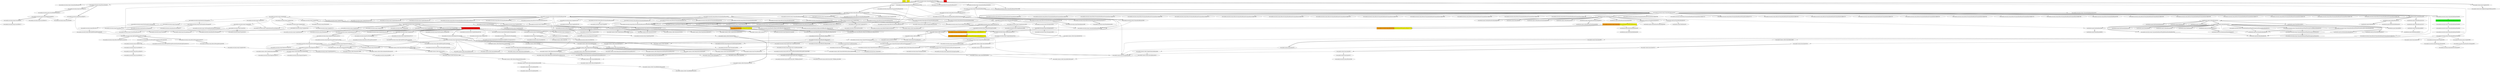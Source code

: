 digraph enhanced {
	"ochiai" [style=striped shape=box fillcolor="yellow"];
	"d4" [style=striped shape=box fillcolor="yellow"];
	"com.google.javascript.jscomp.AbstractCommandLineRunner$WarningGuardSpec$Entry#1715" [style=striped shape=box fillcolor="orange:yellow"];
	"com.google.javascript.jscomp.Compiler#227" [style=striped shape=box fillcolor="red"];
	"com.google.javascript.jscomp.AbstractCommandLineRunner$WarningGuardSpec#1729" [style=striped shape=box fillcolor="orange:yellow"];
	"com.google.javascript.jscomp.DiagnosticGroups#206" [style=striped shape=box fillcolor="orange:yellow"];
	"com.google.javascript.jscomp.CommandLineRunnerTest#158" [style=striped shape=box fillcolor="green"];
	"com.google.javascript.jscomp.CommandLineRunner$Flags$WarningGuardSetter#441" [style=striped shape=box fillcolor="orange:yellow"];
	"real" [style=striped shape=box fillcolor="red"];
	"com.google.javascript.jscomp.AbstractCommandLineRunner$WarningGuardSpec$Entry#1719" [style=striped shape=box fillcolor="orange:yellow"];
	"com.google.common.collect.RegularImmutableMap$NonTerminalEntry#116" -> "com.google.common.collect.ImmutableEntry#34";
	"com.google.common.collect.Maps#540" -> "com.google.common.collect.ImmutableEntry#34";
	"com.google.common.collect.RegularImmutableMap$TerminalEntry#134" -> "com.google.common.collect.ImmutableEntry#34";
	"com.google.common.collect.RegularImmutableMap#98" -> "com.google.common.collect.RegularImmutableMap$NonTerminalEntry#116";
	"com.google.javascript.jscomp.Compiler#227" -> "com.google.javascript.jscomp.Compiler#1771";
	"com.google.javascript.jscomp.AbstractCommandLineRunner#180" -> "com.google.javascript.jscomp.Compiler#1771";
	"com.google.javascript.jscomp.SourceFile$Preloaded#321" -> "com.google.javascript.jscomp.SourceFile#125" [style=bold];
	"org.kohsuke.args4j.CmdLineParser#176" -> "com.google.javascript.jscomp.CommandLineRunner$Flags$WarningGuardErrorOptionHandler#404" [style=bold];
	"com.google.javascript.jscomp.CommandLineRunner#547" -> "com.google.javascript.jscomp.AbstractCommandLineRunner$CommandLineConfig#1695";
	"com.google.javascript.jscomp.CommandLineRunner#547" -> "com.google.javascript.jscomp.AbstractCommandLineRunner$CommandLineConfig#1572";
	"org.kohsuke.args4j.CmdLineParser#176" -> "org.kohsuke.args4j.FieldSetter#22" [style=bold];
	"com.google.javascript.jscomp.WarningLevel#75" -> "com.google.javascript.jscomp.WarningLevel#65";
	"com.google.javascript.jscomp.CommandLineRunner#547" -> "com.google.javascript.jscomp.AbstractCommandLineRunner$CommandLineConfig#1450";
	"com.google.javascript.jscomp.Compiler#227" -> "com.google.javascript.jscomp.Compiler#208";
	"com.google.javascript.jscomp.Compiler#304" -> "com.google.javascript.jscomp.Compiler#329";
	"org.kohsuke.args4j.CmdLineParser#155" -> "org.kohsuke.args4j.FieldSetter#26" [style=bold];
	"com.google.javascript.jscomp.LightweightMessageFormatter#68" -> "com.google.javascript.jscomp.SourceExcerptProvider$SourceExcerpt$1#36" [style=bold];
	"com.google.javascript.jscomp.CommandLineRunner#616" -> "com.google.javascript.jscomp.CompilerOptions#738";
	"com.google.javascript.jscomp.RhinoErrorReporter#105" -> "com.google.javascript.jscomp.RhinoErrorReporter$NewRhinoErrorReporter#154" [style=bold];
	"com.google.javascript.jscomp.RhinoErrorReporter$NewRhinoErrorReporter#154" -> "com.google.javascript.jscomp.RhinoErrorReporter$NewRhinoErrorReporter#158" [style=bold];
	"com.google.javascript.jscomp.AbstractCommandLineRunner#198" -> "com.google.javascript.jscomp.AbstractCommandLineRunner#1079" [style=bold];
	"com.google.javascript.jscomp.CompilationLevel#52" -> "com.google.javascript.jscomp.CompilationLevel#96";
	"com.google.javascript.jscomp.CommandLineRunnerTest$1#972" -> "com.google.javascript.jscomp.CommandLineRunnerTest#40" [style=bold];
	"com.google.javascript.jscomp.ComposeWarningsGuard$GuardComparator#62" -> "com.google.javascript.jscomp.WarningsGuard#84";
	"com.google.javascript.jscomp.SourceFile$Preloaded#321" -> "com.google.javascript.jscomp.SourceFile#83";
	"com.google.javascript.jscomp.JSSourceFile#73" -> "com.google.javascript.jscomp.SourceFile#83";
	"com.google.javascript.jscomp.CommandLineRunner#547" -> "com.google.javascript.jscomp.AbstractCommandLineRunner$CommandLineConfig#1349";
	"com.google.common.collect.RegularImmutableMap#48" -> "com.google.common.collect.Hashing#40";
	"com.google.common.collect.RegularImmutableSet#46" -> "com.google.common.collect.Hashing#40";
	"com.google.common.collect.ImmutableSet#160" -> "com.google.common.collect.Hashing#40";
	"org.kohsuke.args4j.spi.EnumOptionHandler#23" -> "org.kohsuke.args4j.FieldSetter#31";
	"com.google.javascript.jscomp.BasicErrorManager#37" -> "com.google.javascript.jscomp.BasicErrorManager$LeveledJSErrorComparator#115";
	"com.google.javascript.jscomp.mozilla.rhino.ScriptRuntime$DefaultMessageProvider#3698" -> "com.google.javascript.jscomp.mozilla.rhino.Context#377" [style=bold];
	"org.kohsuke.args4j.CmdLineParser#421" -> "org.kohsuke.args4j.CmdLineParser#512" [style=bold];
	"com.google.javascript.jscomp.Compiler#865" -> "com.google.javascript.jscomp.CompilerOptions$TracerMode#1356";
	"com.google.javascript.jscomp.Compiler#572" -> "com.google.javascript.jscomp.CompilerOptions$TracerMode#1356";
	"com.google.javascript.jscomp.Compiler#874" -> "com.google.javascript.jscomp.CompilerOptions$TracerMode#1356";
	"com.google.common.collect.RegularImmutableMap#48" -> "com.google.common.collect.RegularImmutableMap$NonTerminalEntry#121";
	"com.google.javascript.jscomp.Compiler#507" -> "com.google.javascript.jscomp.Compiler#555";
	"com.google.javascript.jscomp.CommandLineRunner#547" -> "com.google.javascript.jscomp.AbstractCommandLineRunner$CommandLineConfig#1464";
	"com.google.javascript.jscomp.WarningLevel#34" -> "com.google.javascript.jscomp.WarningLevel#75";
	"com.google.javascript.jscomp.CommandLineRunner#547" -> "com.google.javascript.jscomp.AbstractCommandLineRunner$CommandLineConfig#1341";
	"com.google.javascript.jscomp.AbstractCommandLineRunner#620" -> "com.google.javascript.jscomp.AbstractCommandLineRunner#672" [style=bold];
	"com.google.javascript.jscomp.CommandLineRunner#547" -> "com.google.javascript.jscomp.AbstractCommandLineRunner$CommandLineConfig#1582";
	"com.google.javascript.jscomp.Compiler#218" -> "com.google.javascript.jscomp.ErrorFormat$2#38" [style=bold];
	"com.google.javascript.jscomp.CommandLineRunner$Flags$BooleanOptionHandler#364" -> "org.kohsuke.args4j.spi.OptionHandler#40";
	"org.kohsuke.args4j.spi.StringOptionHandler#14" -> "org.kohsuke.args4j.spi.OptionHandler#40";
	"org.kohsuke.args4j.spi.BooleanOptionHandler#20" -> "org.kohsuke.args4j.spi.OptionHandler#40";
	"org.kohsuke.args4j.spi.OneArgumentOptionHandler#16" -> "org.kohsuke.args4j.spi.OptionHandler#40";
	"org.kohsuke.args4j.spi.EnumOptionHandler#17" -> "org.kohsuke.args4j.spi.OptionHandler#40";
	"com.google.javascript.jscomp.AbstractCommandLineRunner#957" -> "com.google.javascript.jscomp.Strings#39";
	"com.google.javascript.jscomp.Tracer#440" -> "com.google.javascript.jscomp.Tracer#407" [style=bold];
	"com.google.javascript.jscomp.Compiler#507" -> "com.google.common.base.Preconditions#128";
	"com.google.javascript.jscomp.Tracer#407" -> "com.google.common.base.Preconditions#128";
	"com.google.javascript.jscomp.mozilla.rhino.Context#377" -> "com.google.javascript.jscomp.mozilla.rhino.jdk13.VMBridge_jdk13#66";
	"com.google.javascript.jscomp.CommandLineRunner#547" -> "com.google.common.collect.ImmutableList#80";
	"com.google.javascript.jscomp.RhinoErrorReporter#33" -> "com.google.javascript.jscomp.RhinoErrorReporter#73" [style=bold];
	"com.google.javascript.jscomp.CommandLineRunner#547" -> "com.google.javascript.jscomp.AbstractCommandLineRunner$CommandLineConfig#1357";
	"com.google.common.collect.ImmutableEntry#34" -> "com.google.common.collect.AbstractMapEntry#33" [style=bold];
	"com.google.javascript.jscomp.CommandLineRunnerTest#942" -> "com.google.javascript.jscomp.CommandLineRunner#744";
	"com.google.javascript.jscomp.AbstractCommandLineRunner$RunTimeStats#1277" -> "com.google.javascript.jscomp.PhaseOptimizer#91" [style=bold];
	"com.google.javascript.jscomp.AbstractCommandLineRunner$RunTimeStats#1269" -> "com.google.javascript.jscomp.PhaseOptimizer#98" [style=bold];
	"com.google.javascript.jscomp.CommandLineRunner#547" -> "com.google.javascript.jscomp.AbstractCommandLineRunner$CommandLineConfig#1596";
	"com.google.javascript.jscomp.CommandLineRunner#547" -> "com.google.javascript.jscomp.AbstractCommandLineRunner$CommandLineConfig#1475";
	"org.kohsuke.args4j.CmdLineParser$CmdLineImpl#378" -> "org.kohsuke.args4j.CmdLineParser$CmdLineImpl#396" [style=bold];
	"com.google.javascript.jscomp.Compiler#1320" -> "com.google.javascript.jscomp.Compiler$5#1320" [style=bold];
	"com.google.javascript.jscomp.JSSourceFile#79" -> "com.google.javascript.jscomp.SourceFile#101" [style=bold];
	"com.google.javascript.rhino.ScriptRuntime#458" -> "com.google.javascript.rhino.Context#400" [style=bold];
	"org.kohsuke.args4j.CmdLineParser#421" -> "org.kohsuke.args4j.spi.EnumOptionHandler#23";
	"com.google.javascript.jscomp.Compiler#507" -> "com.google.javascript.jscomp.Compiler#304";
	"com.google.common.collect.ImmutableSet#160" -> "com.google.common.collect.ImmutableSet#222" [style=bold];
	"com.google.javascript.jscomp.ComposeWarningsGuard#83" -> "com.google.common.collect.Lists#90";
	"com.google.javascript.jscomp.Compiler#304" -> "com.google.common.collect.Lists#90";
	"com.google.javascript.jscomp.Compiler#329" -> "com.google.javascript.jscomp.Compiler#429" [style=bold];
	"com.google.common.collect.Lists#90" -> "com.google.common.collect.Lists#99" [style=bold];
	"com.google.javascript.jscomp.BasicErrorManager#55" -> "com.google.javascript.jscomp.PrintStreamErrorManager#58";
	"com.google.javascript.jscomp.Compiler#227" -> "com.google.javascript.jscomp.PrintStreamErrorManager#44";
	"com.google.javascript.jscomp.CommandLineRunner#547" -> "com.google.javascript.jscomp.AbstractCommandLineRunner$CommandLineConfig#1369";
	"org.kohsuke.args4j.CmdLineParser#155" -> "org.kohsuke.args4j.CmdLineParser#176" [style=bold];
	"com.google.common.collect.RegularImmutableMap#48" -> "com.google.common.collect.ImmutableEntry#44";
	"com.google.javascript.jscomp.SuppressDocWarningsGuard#40" -> "com.google.common.collect.ImmutableEntry#44";
	"org.kohsuke.args4j.CmdLineParser#176" -> "org.kohsuke.args4j.spi.IntOptionHandler#15" [style=bold];
	"com.google.common.collect.RegularImmutableMap#48" -> "com.google.common.collect.ImmutableEntry#40";
	"com.google.javascript.jscomp.SuppressDocWarningsGuard#40" -> "com.google.common.collect.ImmutableEntry#40";
	"com.google.javascript.jscomp.SourceFile#42" -> "com.google.javascript.jscomp.SourceFile#117" [style=bold];
	"org.kohsuke.args4j.CmdLineParser#421" -> "org.kohsuke.args4j.CmdLineParser$CmdLineImpl#388" [style=bold];
	"com.google.javascript.jscomp.SourceExcerptProvider$SourceExcerpt$1#36" -> "com.google.javascript.jscomp.Compiler#1860";
	"com.google.javascript.jscomp.BasicErrorManager#37" -> "com.google.common.collect.Sets#326";
	"com.google.javascript.jscomp.Compiler#189" -> "com.google.javascript.jscomp.Compiler$3#774" [style=bold];
	"com.google.javascript.jscomp.CommandLineRunner#547" -> "com.google.javascript.jscomp.AbstractCommandLineRunner$CommandLineConfig#1485";
	"com.google.javascript.jscomp.AbstractCommandLineRunner#620" -> "com.google.javascript.jscomp.CommandLineRunner#616" [style=bold];
	"org.kohsuke.args4j.CmdLineParser#421" -> "org.kohsuke.args4j.CmdLineParser$CmdLineImpl#392" [style=bold];
	"org.kohsuke.args4j.CmdLineParser#133" -> "org.kohsuke.args4j.FieldSetter#16" [style=bold];
	"com.google.javascript.jscomp.Compiler#227" -> "com.google.javascript.jscomp.SuppressDocWarningsGuard#40" [style=bold];
	"com.google.javascript.jscomp.RhinoErrorReporter#73" -> "com.google.javascript.jscomp.RhinoErrorReporter#69" [style=bold];
	"com.google.javascript.jscomp.AbstractCommandLineRunner$CommandLineConfig#1314" -> "com.google.common.collect.ImmutableList#68";
	"com.google.javascript.jscomp.CompilerOptions#738" -> "com.google.common.collect.ImmutableList#68";
	"org.kohsuke.args4j.CmdLineParser#176" -> "org.kohsuke.args4j.spi.EnumOptionHandler#17" [style=bold];
	"org.kohsuke.args4j.CmdLineParser#176" -> "org.kohsuke.args4j.spi.StringOptionHandler#14";
	"com.google.javascript.jscomp.CommandLineRunner$Flags$WarningGuardWarningOptionHandler#413" -> "org.kohsuke.args4j.spi.StringOptionHandler#14";
	"com.google.javascript.jscomp.CommandLineRunner$Flags$WarningGuardErrorOptionHandler#404" -> "org.kohsuke.args4j.spi.StringOptionHandler#14";
	"com.google.javascript.jscomp.CommandLineRunner$Flags$WarningGuardOffOptionHandler#423" -> "org.kohsuke.args4j.spi.StringOptionHandler#14";
	"com.google.common.collect.RegularImmutableMap#48" -> "com.google.common.collect.RegularImmutableMap$TerminalEntry#138";
	"org.kohsuke.args4j.CmdLineParser#155" -> "org.kohsuke.args4j.CmdLineParser#164" [style=bold];
	"com.google.javascript.jscomp.CommandLineRunner#547" -> "com.google.javascript.jscomp.AbstractCommandLineRunner$CommandLineConfig#1653";
	"com.google.javascript.jscomp.SourceFile$Preloaded#317" -> "com.google.javascript.jscomp.SourceFile$Preloaded#321" [style=bold];
	"com.google.javascript.jscomp.AbstractCommandLineRunner#672" -> "com.google.javascript.jscomp.AbstractCommandLineRunner#1150";
	"com.google.common.collect.RegularImmutableMap#98" -> "com.google.common.collect.RegularImmutableMap$TerminalEntry#134" [style=bold];
	"com.google.javascript.jscomp.CommandLineRunner#547" -> "com.google.javascript.jscomp.AbstractCommandLineRunner$CommandLineConfig#1416";
	"com.google.javascript.jscomp.CommandLineRunner#547" -> "com.google.javascript.jscomp.AbstractCommandLineRunner$CommandLineConfig#1536";
	"org.kohsuke.args4j.MultiValueFieldSetter#46" -> "org.kohsuke.args4j.MultiValueFieldSetter#59" [style=bold];
	"com.google.javascript.jscomp.CommandLineRunnerTest#918" -> "com.google.javascript.jscomp.CommandLineRunner#487" [style=bold];
	"com.google.javascript.jscomp.CommandLineRunnerTest#831" -> "com.google.javascript.jscomp.CommandLineRunnerTest#835";
	"com.google.javascript.jscomp.CommandLineRunnerTest#40" -> "com.google.javascript.jscomp.CommandLineRunnerTest#158" [style=dotted];
	"org.kohsuke.args4j.CmdLineParser#421" -> "org.kohsuke.args4j.spi.StringOptionHandler#19" [style=bold];
	"com.google.javascript.jscomp.CommandLineRunnerTest#158" -> "com.google.javascript.jscomp.CommandLineRunnerTest#831";
	"com.google.common.collect.Iterators$11#980" -> "com.google.common.collect.AbstractIndexedListIterator#54";
	"com.google.javascript.jscomp.Compiler#329" -> "com.google.javascript.jscomp.Compiler#406" [style=bold];
	"com.google.javascript.jscomp.PrintStreamErrorManager#58" -> "com.google.javascript.jscomp.JSError#174";
	"com.google.common.collect.ImmutableSet#160" -> "com.google.common.collect.RegularImmutableSet#39" [style=bold];
	"com.google.javascript.jscomp.AbstractCommandLineRunner#672" -> "com.google.javascript.jscomp.AbstractCommandLineRunner#1154";
	"com.google.javascript.jscomp.ComposeWarningsGuard$GuardComparator#62" -> "com.google.javascript.jscomp.SuppressDocWarningsGuard#94" [style=bold];
	"com.google.javascript.jscomp.SuppressDocWarningsGuard#40" -> "com.google.common.collect.ImmutableSet$ArrayImmutableSet#392";
	"com.google.common.collect.ImmutableSet$ArrayImmutableSet#392" -> "com.google.common.collect.ImmutableSet$ArrayImmutableSet#392";
	"com.google.javascript.jscomp.DiagnosticGroupWarningsGuard#50" -> "com.google.common.collect.ImmutableSet$ArrayImmutableSet#392";
	"com.google.javascript.jscomp.DiagnosticGroup#118" -> "com.google.common.collect.ImmutableSet$ArrayImmutableSet#392";
	"com.google.javascript.jscomp.CommandLineRunner#547" -> "com.google.javascript.jscomp.CommandLineRunner#495" [style=bold];
	"com.google.javascript.jscomp.AbstractCommandLineRunner#1150" -> "com.google.javascript.jscomp.AbstractCommandLineRunner#1159";
	"com.google.javascript.jscomp.AbstractCommandLineRunner#1154" -> "com.google.javascript.jscomp.AbstractCommandLineRunner#1159";
	"com.google.javascript.jscomp.CommandLineRunner#616" -> "com.google.javascript.jscomp.CompilationLevel#52";
	"com.google.javascript.jscomp.CommandLineRunner#547" -> "org.kohsuke.args4j.CmdLineParser#91" [style=bold];
	"com.google.javascript.jscomp.Tracer#234" -> "com.google.javascript.jscomp.Tracer#958";
	"com.google.javascript.jscomp.Tracer#407" -> "com.google.javascript.jscomp.Tracer#958";
	"com.google.javascript.jscomp.BasicErrorManager#55" -> "com.google.javascript.jscomp.PrintStreamErrorManager#67";
	"com.google.javascript.jscomp.RhinoErrorReporter#109" -> "com.google.javascript.jscomp.RhinoErrorReporter$OldRhinoErrorReporter#140" [style=bold];
	"com.google.javascript.jscomp.CommandLineRunner#547" -> "com.google.javascript.jscomp.AbstractCommandLineRunner$CommandLineConfig#1664";
	"com.google.javascript.jscomp.AbstractCommandLineRunner#672" -> "com.google.javascript.jscomp.Compiler#1320";
	"com.google.javascript.jscomp.Compiler#227" -> "com.google.javascript.jscomp.PrintStreamErrorManager#62";
	"com.google.javascript.jscomp.CommandLineRunner#547" -> "com.google.javascript.jscomp.AbstractCommandLineRunner$CommandLineConfig#1428";
	"com.google.javascript.jscomp.CommandLineRunnerTest#858" -> "com.google.javascript.jscomp.CommandLineRunnerTest#942";
	"com.google.common.collect.RegularImmutableSet#39" -> "com.google.common.collect.ImmutableSet$ArrayImmutableSet#396";
	"com.google.common.collect.RegularImmutableMap$EntrySet#202" -> "com.google.common.collect.ImmutableSet$ArrayImmutableSet#396";
	"org.kohsuke.args4j.CmdLineParser#176" -> "com.google.javascript.jscomp.CommandLineRunner$Flags$WarningGuardWarningOptionHandler#413" [style=bold];
	"com.google.common.collect.RegularImmutableMap$EntrySet#202" -> "com.google.common.collect.RegularImmutableMap#36";
	"org.kohsuke.args4j.spi.EnumOptionHandler#23" -> "org.kohsuke.args4j.CmdLineParser$CmdLineImpl#400";
	"org.kohsuke.args4j.spi.StringOptionHandler#19" -> "org.kohsuke.args4j.CmdLineParser$CmdLineImpl#400";
	"com.google.javascript.jscomp.SuppressDocWarningsGuard#40" -> "com.google.common.collect.RegularImmutableMap#35";
	"com.google.common.collect.RegularImmutableMap#35" -> "com.google.common.collect.RegularImmutableMap#35";
	"org.kohsuke.args4j.CmdLineParser$1#125" -> "org.kohsuke.args4j.CmdLineParser$1#127" [style=bold];
	"com.google.javascript.jscomp.SourceFile#276" -> "com.google.javascript.jscomp.SourceFile$Preloaded#317" [style=bold];
	"com.google.common.collect.ImmutableSet#364" -> "com.google.common.collect.ImmutableCollection#47";
	"com.google.common.collect.ImmutableList#323" -> "com.google.common.collect.ImmutableCollection#47";
	"com.google.javascript.jscomp.Compiler#429" -> "com.google.javascript.jscomp.CompilerInput#97";
	"com.google.javascript.jscomp.Compiler#456" -> "com.google.javascript.jscomp.CompilerInput#97";
	"com.google.javascript.jscomp.ComposeWarningsGuard$GuardComparator#51" -> "com.google.javascript.jscomp.ComposeWarningsGuard$GuardComparator#62";
	"org.kohsuke.args4j.CmdLineParser#91" -> "org.kohsuke.args4j.CmdLineParser$1#125" [style=bold];
	"com.google.javascript.jscomp.Compiler#507" -> "com.google.javascript.jscomp.Compiler#874";
	"com.google.javascript.jscomp.CommandLineRunner#616" -> "com.google.javascript.jscomp.WarningLevel#34";
	"com.google.javascript.jscomp.RhinoErrorReporter$OldRhinoErrorReporter#140" -> "com.google.javascript.jscomp.RhinoErrorReporter$OldRhinoErrorReporter#144" [style=bold];
	"org.kohsuke.args4j.CmdLineParser#91" -> "org.kohsuke.args4j.CmdLineParser#155" [style=bold];
	"com.google.common.collect.SingletonImmutableList#34" -> "com.google.common.collect.SingletonImmutableList#34";
	"com.google.javascript.jscomp.Compiler#372" -> "com.google.common.collect.SingletonImmutableList#34";
	"com.google.javascript.jscomp.AbstractCommandLineRunner#1159" -> "com.google.common.collect.SingletonImmutableList#34";
	"com.google.javascript.jscomp.Compiler#372" -> "com.google.javascript.jscomp.CompilerInput#91";
	"com.google.javascript.jscomp.CompilerInput#87" -> "com.google.javascript.jscomp.CompilerInput#91";
	"com.google.javascript.jscomp.JSModule#93" -> "com.google.javascript.jscomp.JSModule#103";
	"com.google.javascript.jscomp.Compiler#1771" -> "com.google.javascript.jscomp.DiagnosticGroups#31";
	"com.google.javascript.jscomp.CommandLineRunnerTest#942" -> "com.google.javascript.jscomp.JSSourceFile#56";
	"com.google.common.collect.AbstractIndexedListIterator#54" -> "com.google.common.collect.AbstractIndexedListIterator#68";
	"com.google.javascript.jscomp.DiagnosticGroupWarningsGuard#33" -> "com.google.javascript.jscomp.WarningsGuard#45";
	"com.google.javascript.jscomp.SuppressDocWarningsGuard#40" -> "com.google.javascript.jscomp.WarningsGuard#45";
	"com.google.javascript.jscomp.ComposeWarningsGuard#78" -> "com.google.javascript.jscomp.WarningsGuard#45";
	"com.google.javascript.jscomp.AbstractCommandLineRunner#620" -> "com.google.javascript.jscomp.AbstractCommandLineRunner$CommandLineConfig#1314";
	"com.google.javascript.jscomp.AbstractCommandLineRunner#1009" -> "com.google.javascript.jscomp.AbstractCommandLineRunner$CommandLineConfig#1314";
	"com.google.javascript.jscomp.AbstractCommandLineRunner#798" -> "com.google.javascript.jscomp.AbstractCommandLineRunner$CommandLineConfig#1314";
	"com.google.javascript.jscomp.AbstractCommandLineRunner#118" -> "com.google.javascript.jscomp.AbstractCommandLineRunner$CommandLineConfig#1314";
	"com.google.javascript.jscomp.AbstractCommandLineRunner#1150" -> "com.google.javascript.jscomp.AbstractCommandLineRunner$CommandLineConfig#1314";
	"com.google.javascript.jscomp.AbstractCommandLineRunner#821" -> "com.google.javascript.jscomp.AbstractCommandLineRunner$CommandLineConfig#1314";
	"com.google.javascript.jscomp.AbstractCommandLineRunner#1154" -> "com.google.javascript.jscomp.AbstractCommandLineRunner$CommandLineConfig#1314";
	"com.google.javascript.jscomp.AbstractCommandLineRunner#198" -> "com.google.javascript.jscomp.AbstractCommandLineRunner$CommandLineConfig#1314";
	"com.google.javascript.jscomp.AbstractCommandLineRunner#285" -> "com.google.javascript.jscomp.AbstractCommandLineRunner$CommandLineConfig#1314";
	"com.google.javascript.jscomp.AbstractCommandLineRunner#672" -> "com.google.javascript.jscomp.AbstractCommandLineRunner$CommandLineConfig#1314";
	"com.google.javascript.jscomp.CommandLineRunnerTest#847" -> "com.google.javascript.jscomp.CommandLineRunnerTest#858";
	"com.google.javascript.jscomp.CommandLineRunner#547" -> "com.google.javascript.jscomp.AbstractCommandLineRunner$CommandLineConfig#1439";
	"com.google.javascript.jscomp.AbstractCommandLineRunner#1159" -> "com.google.common.collect.EmptyImmutableList#75";
	"com.google.javascript.jscomp.RhinoErrorReporter#73" -> "com.google.common.collect.ImmutableMap#117" [style=bold];
	"com.google.common.base.Joiner#91" -> "com.google.common.base.Joiner#317";
	"com.google.common.collect.ImmutableList#80" -> "com.google.common.collect.SingletonImmutableList#40";
	"com.google.javascript.jscomp.Compiler#189" -> "com.google.javascript.jscomp.Compiler#1678" [style=bold];
	"com.google.javascript.jscomp.CommandLineRunner#640" -> "com.google.javascript.jscomp.Compiler#189";
	"org.kohsuke.args4j.CmdLineParser#176" -> "org.kohsuke.args4j.MultiValueFieldSetter#34" [style=bold];
	"com.google.javascript.jscomp.ComposeWarningsGuard#78" -> "com.google.javascript.jscomp.ComposeWarningsGuard$GuardComparator#51";
	"com.google.javascript.jscomp.ComposeWarningsGuard#87" -> "com.google.javascript.jscomp.ComposeWarningsGuard$GuardComparator#51";
	"com.google.javascript.jscomp.JSModule#93" -> "com.google.javascript.jscomp.CompilerInput#87";
	"com.google.common.collect.AbstractIndexedListIterator#81" -> "com.google.common.collect.Iterators$11#982";
	"com.google.javascript.jscomp.CommandLineRunner#547" -> "com.google.javascript.jscomp.AbstractCommandLineRunner$CommandLineConfig#1550";
	"com.google.common.collect.Iterators#979" -> "com.google.common.collect.Iterators$11#980" [style=bold];
	"com.google.common.collect.AbstractIndexedListIterator#81" -> "com.google.common.collect.AbstractIndexedListIterator#76";
	"com.google.javascript.jscomp.SuppressDocWarningsGuard#40" -> "com.google.common.collect.AbstractIndexedListIterator#76";
	"com.google.javascript.jscomp.DiagnosticGroupWarningsGuard#50" -> "com.google.common.collect.AbstractIndexedListIterator#76";
	"com.google.javascript.jscomp.DiagnosticGroup#118" -> "com.google.common.collect.AbstractIndexedListIterator#76";
	"com.google.javascript.jscomp.ComposeWarningsGuard$GuardComparator#51" -> "com.google.javascript.jscomp.ComposeWarningsGuard$GuardComparator#56" [style=bold];
	"com.google.javascript.jscomp.Compiler#507" -> "com.google.javascript.jscomp.Compiler#865";
	"com.google.javascript.jscomp.AbstractCommandLineRunner#198" -> "com.google.javascript.jscomp.AbstractCommandLineRunner#798" [style=bold];
	"com.google.javascript.jscomp.AbstractCommandLineRunner#620" -> "com.google.javascript.jscomp.Compiler#507";
	"com.google.javascript.jscomp.mozilla.rhino.Context#377" -> "com.google.javascript.jscomp.mozilla.rhino.jdk13.VMBridge_jdk13#77";
	"org.kohsuke.args4j.CmdLineParser#176" -> "org.kohsuke.args4j.spi.BooleanOptionHandler#20" [style=bold];
	"com.google.javascript.jscomp.CommandLineRunnerTest#835" -> "com.google.javascript.jscomp.CommandLineRunnerTest#847";
	"com.google.javascript.jscomp.CommandLineRunner$Flags$WarningGuardSetter#441" -> "org.kohsuke.args4j.MultiValueFieldSetter#46";
	"org.kohsuke.args4j.spi.StringOptionHandler#19" -> "org.kohsuke.args4j.MultiValueFieldSetter#46";
	"org.kohsuke.args4j.CmdLineParser#176" -> "org.kohsuke.args4j.OptionDef#44" [style=bold];
	"com.google.common.collect.RegularImmutableMap#35" -> "com.google.common.collect.RegularImmutableMap$EntrySet#202";
	"com.google.javascript.jscomp.CompilerInput#91" -> "com.google.javascript.jscomp.CompilerInput#75";
	"com.google.javascript.jscomp.CommandLineRunner#547" -> "com.google.javascript.jscomp.AbstractCommandLineRunner$CommandLineConfig#1684";
	"org.kohsuke.args4j.CmdLineParser#421" -> "org.kohsuke.args4j.OptionDef#40" [style=bold];
	"com.google.javascript.jscomp.Compiler$3#774" -> "com.google.javascript.jscomp.PassFactory#42";
	"org.kohsuke.args4j.CmdLineParser#91" -> "org.kohsuke.args4j.CmdLineParser#133" [style=bold];
	"com.google.javascript.jscomp.AbstractCommandLineRunner#672" -> "com.google.javascript.jscomp.AbstractCommandLineRunner#1009";
	"com.google.javascript.jscomp.AbstractCommandLineRunner#672" -> "com.google.javascript.jscomp.AbstractCommandLineRunner#567";
	"com.google.javascript.jscomp.SourceFile#167" -> "com.google.javascript.jscomp.JSSourceFile#79";
	"com.google.javascript.jscomp.Tracer#234" -> "com.google.javascript.jscomp.Tracer$1#223" [style=bold];
	"com.google.javascript.jscomp.SuppressDocWarningsGuard#40" -> "com.google.common.collect.AbstractIndexedListIterator#81";
	"com.google.javascript.jscomp.DiagnosticGroupWarningsGuard#50" -> "com.google.common.collect.AbstractIndexedListIterator#81";
	"com.google.javascript.jscomp.DiagnosticGroup#118" -> "com.google.common.collect.AbstractIndexedListIterator#81";
	"com.google.javascript.jscomp.CommandLineRunner#640" -> "com.google.javascript.jscomp.AbstractCommandLineRunner#329" [style=bold];
	"com.google.javascript.jscomp.AbstractCommandLineRunner$CommandLineConfig#1653" -> "com.google.common.base.Preconditions#186";
	"com.google.common.base.Joiner#78" -> "com.google.common.base.Preconditions#186";
	"com.google.common.collect.Lists#90" -> "com.google.common.base.Preconditions#186";
	"com.google.javascript.jscomp.AbstractCommandLineRunner#118" -> "com.google.common.base.Preconditions#186";
	"com.google.javascript.jscomp.LightweightMessageFormatter#49" -> "com.google.common.base.Preconditions#186";
	"com.google.common.collect.SingletonImmutableList#40" -> "com.google.common.base.Preconditions#186";
	"com.google.common.base.Joiner#91" -> "com.google.common.base.Preconditions#186";
	"com.google.common.collect.Sets#326" -> "com.google.common.base.Preconditions#186";
	"com.google.common.collect.Iterators#979" -> "com.google.common.base.Preconditions#186";
	"com.google.javascript.jscomp.DiagnosticGroup#111" -> "com.google.common.collect.RegularImmutableSet#46";
	"com.google.javascript.jscomp.JSSourceFile#56" -> "com.google.javascript.jscomp.JSSourceFile#73" [style=bold];
	"com.google.javascript.jscomp.CommandLineRunner#547" -> "com.google.javascript.jscomp.AbstractCommandLineRunner$CommandLineConfig#1319";
	"com.google.javascript.jscomp.DiagnosticGroupWarningsGuard#45" -> "com.google.javascript.jscomp.CheckLevel#30";
	"com.google.javascript.jscomp.Compiler#227" -> "com.google.javascript.jscomp.CheckLevel#30";
	"com.google.javascript.jscomp.DiagnosticGroupWarningsGuard#50" -> "com.google.javascript.jscomp.CheckLevel#30";
	"com.google.javascript.jscomp.CommandLineRunner#646" -> "com.google.javascript.jscomp.CommandLineRunner$Flags#93";
	"com.google.javascript.jscomp.CommandLineRunner#547" -> "com.google.javascript.jscomp.CommandLineRunner$Flags#93";
	"com.google.javascript.jscomp.CommandLineRunner#487" -> "com.google.javascript.jscomp.CommandLineRunner$Flags#93";
	"com.google.javascript.jscomp.CommandLineRunner$Flags$WarningGuardSetter#441" -> "com.google.javascript.jscomp.CommandLineRunner$Flags#93";
	"com.google.javascript.jscomp.CommandLineRunner$Flags#93" -> "com.google.javascript.jscomp.CommandLineRunner$Flags#93";
	"com.google.javascript.jscomp.CommandLineRunner#616" -> "com.google.javascript.jscomp.CommandLineRunner$Flags#93";
	"com.google.javascript.jscomp.LightweightMessageFormatter#63" -> "com.google.javascript.jscomp.LightweightMessageFormatter#68";
	"org.kohsuke.args4j.CmdLineParser#164" -> "org.kohsuke.args4j.CmdLineParser#483";
	"org.kohsuke.args4j.CmdLineParser#421" -> "org.kohsuke.args4j.CmdLineParser#483";
	"com.google.common.collect.ImmutableMap#117" -> "com.google.common.collect.ImmutableMap#139";
	"com.google.common.collect.ImmutableMap#240" -> "com.google.common.collect.ImmutableMap#139";
	"com.google.javascript.jscomp.PrintStreamErrorManager#67" -> "com.google.javascript.jscomp.BasicErrorManager#77";
	"com.google.common.collect.Iterators#1029" -> "com.google.common.collect.Iterators$13#1029" [style=bold];
	"com.google.javascript.jscomp.AbstractCommandLineRunner#620" -> "com.google.javascript.jscomp.AbstractCommandLineRunner#382";
	"com.google.javascript.jscomp.AbstractCommandLineRunner#198" -> "com.google.javascript.jscomp.CompilerOptions#1200" [style=bold];
	"com.google.javascript.jscomp.CommandLineRunnerTest#942" -> "com.google.javascript.jscomp.AbstractCommandLineRunner#140" [style=bold];
	"com.google.javascript.jscomp.PrintStreamErrorManager#67" -> "com.google.javascript.jscomp.BasicErrorManager#73";
	"com.google.javascript.jscomp.Compiler#1816" -> "com.google.javascript.jscomp.BasicErrorManager#73";
	"com.google.javascript.jscomp.Compiler#555" -> "com.google.javascript.jscomp.Compiler$1#555" [style=bold];
	"com.google.javascript.jscomp.SourceExcerptProvider$SourceExcerpt$1#36" -> "com.google.javascript.jscomp.LightweightMessageFormatter$LineNumberingFormatter#122" [style=bold];
	"com.google.javascript.jscomp.SuppressDocWarningsGuard#40" -> "com.google.javascript.jscomp.DiagnosticGroupWarningsGuard#33";
	"com.google.javascript.jscomp.CompilerOptions#1015" -> "com.google.javascript.jscomp.DiagnosticGroupWarningsGuard#33";
	"com.google.javascript.jscomp.Compiler#1828" -> "com.google.javascript.jscomp.Compiler#1816";
	"com.google.javascript.jscomp.AbstractMessageFormatter#74" -> "com.google.javascript.jscomp.AbstractMessageFormatter#82" [style=bold];
	"com.google.javascript.jscomp.Compiler#429" -> "com.google.common.collect.Maps#83";
	"com.google.javascript.jscomp.CompilerOptions#738" -> "com.google.common.collect.Maps#83";
	"com.google.javascript.jscomp.SuppressDocWarningsGuard#40" -> "com.google.common.collect.Maps#83";
	"com.google.javascript.jscomp.ComposeWarningsGuard#78" -> "com.google.common.collect.Maps#83";
	"com.google.common.collect.ImmutableSet#144" -> "com.google.common.collect.ImmutableSet#160";
	"org.kohsuke.args4j.spi.StringOptionHandler#19" -> "com.google.javascript.jscomp.CommandLineRunner$Flags$WarningGuardSetter#441";
	"com.google.javascript.jscomp.JSError#174" -> "com.google.javascript.jscomp.LightweightMessageFormatter#63";
	"com.google.javascript.jscomp.CommandLineRunner#547" -> "com.google.javascript.jscomp.ClosureCodingConvention#38";
	"com.google.javascript.jscomp.Compiler#189" -> "com.google.javascript.jscomp.ClosureCodingConvention#38";
	"com.google.javascript.jscomp.CommandLineRunner#616" -> "com.google.javascript.jscomp.ClosureCodingConvention#38";
	"com.google.javascript.jscomp.CommandLineRunnerTest#858" -> "com.google.common.base.Joiner#166";
	"com.google.javascript.jscomp.JSModule#103" -> "com.google.javascript.jscomp.CompilerInput#296" [style=bold];
	"com.google.javascript.jscomp.Compiler#304" -> "com.google.javascript.jscomp.JSModule#62";
	"org.kohsuke.args4j.CmdLineParser#176" -> "com.google.javascript.jscomp.CommandLineRunner$Flags$BooleanOptionHandler#364" [style=bold];
	"com.google.javascript.jscomp.Compiler#372" -> "com.google.common.collect.Iterators$13#1033";
	"com.google.javascript.jscomp.AbstractCommandLineRunner#1159" -> "com.google.common.collect.Iterators$13#1033";
	"org.kohsuke.args4j.CmdLineParser#155" -> "org.kohsuke.args4j.MultiValueFieldSetter#29" [style=bold];
	"com.google.javascript.jscomp.Compiler#372" -> "com.google.common.collect.Iterators$13#1037";
	"com.google.javascript.jscomp.AbstractCommandLineRunner#1159" -> "com.google.common.collect.Iterators$13#1037";
	"com.google.javascript.jscomp.Compiler#329" -> "com.google.javascript.jscomp.Compiler#392" [style=bold];
	"com.google.javascript.jscomp.DiagnosticGroupWarningsGuard#50" -> "com.google.javascript.jscomp.DiagnosticGroup#111";
	"com.google.javascript.jscomp.DiagnosticGroup#118" -> "com.google.javascript.jscomp.DiagnosticGroup#111";
	"org.kohsuke.args4j.NamedOptionDef#11" -> "org.kohsuke.args4j.OptionDef#23" [style=bold];
	"org.kohsuke.args4j.CmdLineParser#133" -> "org.kohsuke.args4j.MultiValueFieldSetter#20" [style=bold];
	"com.google.javascript.jscomp.CommandLineRunner#646" -> "com.google.javascript.jscomp.AbstractCommandLineRunner#153";
	"com.google.javascript.jscomp.AbstractCommandLineRunner#833" -> "com.google.javascript.jscomp.AbstractCommandLineRunner#153";
	"com.google.javascript.jscomp.AbstractCommandLineRunner#382" -> "com.google.javascript.jscomp.AbstractCommandLineRunner#153";
	"com.google.javascript.jscomp.CommandLineRunnerTest#942" -> "com.google.javascript.jscomp.AbstractCommandLineRunner#277" [style=bold];
	"com.google.javascript.jscomp.DiagnosticGroups#58" -> "com.google.common.collect.ImmutableMap#240" [style=bold];
	"com.google.javascript.jscomp.AbstractCommandLineRunner#620" -> "com.google.javascript.jscomp.AbstractCommandLineRunner#940";
	"com.google.common.base.Joiner#66" -> "com.google.common.base.Joiner#78" [style=bold];
	"com.google.common.collect.ImmutableMap#139" -> "com.google.common.collect.Maps#540";
	"com.google.javascript.jscomp.AbstractCommandLineRunner#198" -> "com.google.javascript.jscomp.AbstractCommandLineRunner#821" [style=bold];
	"com.google.javascript.jscomp.RhinoErrorReporter#73" -> "com.google.javascript.jscomp.mozilla.rhino.ScriptRuntime#3638";
	"com.google.javascript.jscomp.Compiler#589" -> "com.google.javascript.jscomp.Compiler$2#592" [style=bold];
	"com.google.javascript.jscomp.AbstractCommandLineRunner#620" -> "com.google.javascript.jscomp.Compiler#1926" [style=bold];
	"com.google.javascript.jscomp.CommandLineRunner$Flags$WarningGuardSetter#427" -> "com.google.javascript.jscomp.CommandLineRunner$Flags$WarningGuardSetter#431" [style=bold];
	"com.google.javascript.jscomp.AbstractCommandLineRunner#118" -> "com.google.javascript.jscomp.AbstractCommandLineRunner$RunTimeStats#1259";
	"com.google.javascript.jscomp.AbstractCommandLineRunner$RunTimeStats#1259" -> "com.google.javascript.jscomp.AbstractCommandLineRunner$RunTimeStats#1259";
	"com.google.javascript.jscomp.AbstractCommandLineRunner#285" -> "com.google.javascript.jscomp.AbstractCommandLineRunner$RunTimeStats#1259";
	"com.google.javascript.jscomp.CommandLineRunner#547" -> "com.google.javascript.jscomp.AbstractCommandLineRunner$WarningGuardSpec#1733" [style=bold];
	"com.google.javascript.jscomp.LightweightMessageFormatter#68" -> "com.google.javascript.jscomp.AbstractMessageFormatter#74" [style=bold];
	"com.google.javascript.jscomp.DiagnosticGroupWarningsGuard#45" -> "com.google.javascript.jscomp.DiagnosticGroup#118";
	"com.google.javascript.jscomp.CommandLineRunnerTest#942" -> "com.google.common.base.Suppliers#193" [style=bold];
	"com.google.javascript.jscomp.CommandLineRunner#547" -> "com.google.javascript.jscomp.AbstractCommandLineRunner$CommandLineConfig#1631";
	"com.google.javascript.jscomp.CommandLineRunner#547" -> "com.google.javascript.jscomp.AbstractCommandLineRunner$CommandLineConfig#1510";
	"com.google.javascript.jscomp.PrintStreamErrorManager#67" -> "com.google.javascript.jscomp.BasicErrorManager#93";
	"com.google.javascript.jscomp.AbstractCommandLineRunner#198" -> "com.google.javascript.jscomp.DiagnosticGroups#206";
	"com.google.javascript.jscomp.CompilerInput#75" -> "com.google.common.collect.Sets#159";
	"com.google.javascript.jscomp.ComposeWarningsGuard#83" -> "com.google.javascript.jscomp.ComposeWarningsGuard#78";
	"com.google.javascript.jscomp.Compiler#227" -> "com.google.javascript.jscomp.ComposeWarningsGuard#78";
	"com.google.javascript.jscomp.BasicErrorManager#81" -> "com.google.javascript.jscomp.BasicErrorManager#97";
	"com.google.javascript.jscomp.BasicErrorManager#85" -> "com.google.javascript.jscomp.BasicErrorManager#97";
	"com.google.javascript.jscomp.AbstractCommandLineRunner#198" -> "com.google.javascript.jscomp.CompilerOptions#1226" [style=bold];
	"com.google.javascript.jscomp.CommandLineRunnerTest#858" -> "com.google.common.base.Joiner#66";
	"com.google.javascript.jscomp.CommandLineRunner$Flags$WarningGuardWarningOptionHandler#413" -> "com.google.javascript.jscomp.CommandLineRunner$Flags$WarningGuardSetter#427";
	"com.google.javascript.jscomp.CommandLineRunner$Flags$WarningGuardErrorOptionHandler#404" -> "com.google.javascript.jscomp.CommandLineRunner$Flags$WarningGuardSetter#427";
	"com.google.javascript.jscomp.CommandLineRunner$Flags$WarningGuardOffOptionHandler#423" -> "com.google.javascript.jscomp.CommandLineRunner$Flags$WarningGuardSetter#427";
	"com.google.javascript.jscomp.DiagnosticGroup#111" -> "com.google.common.collect.SingletonImmutableSet#63" [style=bold];
	"org.kohsuke.args4j.spi.IntOptionHandler#15" -> "org.kohsuke.args4j.spi.OneArgumentOptionHandler#16" [style=bold];
	"com.google.javascript.jscomp.CommandLineRunner#487" -> "com.google.javascript.jscomp.AbstractCommandLineRunner#118" [style=bold];
	"com.google.common.collect.ImmutableMap#117" -> "com.google.common.collect.RegularImmutableMap#48";
	"com.google.common.collect.ImmutableMap#240" -> "com.google.common.collect.RegularImmutableMap#48";
	"com.google.javascript.jscomp.AbstractCommandLineRunner$RunTimeStats#1259" -> "com.google.javascript.jscomp.AbstractCommandLineRunner$RunTimeStats#1269";
	"com.google.javascript.jscomp.DiagnosticGroups#206" -> "com.google.javascript.jscomp.DiagnosticGroups#63";
	"com.google.javascript.jscomp.CommandLineRunnerTest#942" -> "com.google.javascript.jscomp.CommandLineRunnerTest$1#969";
	"com.google.javascript.jscomp.AbstractCommandLineRunner#285" -> "com.google.javascript.jscomp.CommandLineRunnerTest$1#969";
	"com.google.common.collect.RegularImmutableMap#48" -> "com.google.common.collect.ImmutableMap#269";
	"com.google.javascript.jscomp.CommandLineRunner#547" -> "com.google.javascript.jscomp.AbstractCommandLineRunner$CommandLineConfig#1523";
	"com.google.javascript.jscomp.AbstractCommandLineRunner$WarningGuardSpec#1729" -> "com.google.javascript.jscomp.AbstractCommandLineRunner$WarningGuardSpec$Entry#1715";
	"com.google.javascript.jscomp.AbstractCommandLineRunner#198" -> "com.google.javascript.jscomp.AbstractCommandLineRunner$WarningGuardSpec$Entry#1715";
	"com.google.javascript.jscomp.CommandLineRunner#547" -> "com.google.javascript.jscomp.AbstractCommandLineRunner$CommandLineConfig#1401";
	"com.google.javascript.jscomp.Compiler#902" -> "com.google.javascript.jscomp.BasicErrorManager#81" [style=bold];
	"com.google.javascript.jscomp.CommandLineRunner#547" -> "com.google.javascript.jscomp.AbstractCommandLineRunner$CommandLineConfig#1642";
	"com.google.javascript.jscomp.Compiler#329" -> "com.google.javascript.jscomp.Compiler#372" [style=bold];
	"com.google.javascript.jscomp.Compiler#865" -> "com.google.javascript.jscomp.Tracer#234";
	"com.google.javascript.jscomp.AbstractCommandLineRunner#1159" -> "com.google.common.collect.SingletonImmutableList#147";
	"com.google.common.collect.SingletonImmutableSet#63" -> "com.google.javascript.jscomp.DiagnosticType#115";
	"com.google.common.collect.RegularImmutableSet#46" -> "com.google.javascript.jscomp.DiagnosticType#115";
	"org.kohsuke.args4j.CmdLineParser#176" -> "com.google.javascript.jscomp.CommandLineRunner$Flags$WarningGuardOffOptionHandler#423" [style=bold];
	"com.google.javascript.jscomp.mozilla.rhino.ScriptRuntime#3689" -> "com.google.javascript.jscomp.mozilla.rhino.ScriptRuntime$DefaultMessageProvider#3698" [style=bold];
	"com.google.javascript.jscomp.AbstractCommandLineRunner$WarningGuardSpec$Entry#1715" -> "com.google.javascript.jscomp.AbstractCommandLineRunner$WarningGuardSpec$Entry#1719" [style=bold];
	"com.google.common.collect.SingletonImmutableList#40" -> "com.google.common.collect.ImmutableList#323";
	"com.google.javascript.jscomp.Compiler#909" -> "com.google.javascript.jscomp.BasicErrorManager#85";
	"com.google.common.base.Joiner#317" -> "com.google.javascript.jscomp.JSError#189";
	"com.google.javascript.jscomp.AbstractCommandLineRunner#198" -> "com.google.javascript.jscomp.CompilerOptions#1237";
	"com.google.common.collect.AbstractIndexedListIterator#68" -> "com.google.common.collect.UnmodifiableListIterator#36";
	"com.google.javascript.jscomp.Compiler#227" -> "com.google.javascript.jscomp.DiagnosticGroups#58" [style=bold];
	"com.google.javascript.jscomp.AbstractCommandLineRunner$RunTimeStats#1259" -> "com.google.javascript.jscomp.AbstractCommandLineRunner$RunTimeStats#1277";
	"com.google.javascript.jscomp.CommandLineRunnerTest#942" -> "com.google.javascript.jscomp.CommandLineRunnerTest#918";
	"com.google.javascript.jscomp.CompilerInput#91" -> "com.google.javascript.jscomp.JsAst#42";
	"com.google.javascript.jscomp.CommandLineRunner#547" -> "com.google.javascript.jscomp.AbstractCommandLineRunner$CommandLineConfig#1379";
	"com.google.common.collect.UnmodifiableListIterator#36" -> "com.google.common.collect.UnmodifiableIterator#32";
	"com.google.common.collect.Iterators$13#1029" -> "com.google.common.collect.UnmodifiableIterator#32";
	"com.google.javascript.jscomp.AbstractCommandLineRunner#620" -> "com.google.javascript.jscomp.CommandLineRunner#646" [style=bold];
	"com.google.javascript.jscomp.CommandLineRunner#547" -> "com.google.javascript.jscomp.AbstractCommandLineRunner$CommandLineConfig#1499";
	"com.google.javascript.jscomp.LightweightMessageFormatter#49" -> "com.google.javascript.jscomp.AbstractMessageFormatter#32";
	"com.google.javascript.jscomp.AbstractCommandLineRunner#620" -> "com.google.javascript.jscomp.CommandLineRunner#640" [style=bold];
	"com.google.javascript.jscomp.ErrorFormat$2#38" -> "com.google.javascript.jscomp.AbstractMessageFormatter#37";
	"com.google.javascript.jscomp.AbstractCommandLineRunner#198" -> "com.google.javascript.jscomp.AbstractCommandLineRunner#180" [style=bold];
	"com.google.javascript.jscomp.Compiler#1860" -> "com.google.javascript.jscomp.Compiler#1853";
	"com.google.javascript.jscomp.Compiler#329" -> "com.google.javascript.jscomp.Compiler#364" [style=bold];
	"org.kohsuke.args4j.CmdLineParser#421" -> "org.kohsuke.args4j.CmdLineParser$CmdLineImpl#378" [style=bold];
	"com.google.javascript.jscomp.Compiler#227" -> "com.google.javascript.jscomp.CompilerOptions#1242";
	"com.google.javascript.jscomp.Compiler#227" -> "com.google.javascript.jscomp.CompilerOptions#1000" [style=bold];
	"com.google.javascript.jscomp.mozilla.rhino.ScriptRuntime#3638" -> "com.google.javascript.jscomp.mozilla.rhino.ScriptRuntime#3689";
	"com.google.javascript.jscomp.Compiler#874" -> "com.google.javascript.jscomp.Tracer#440";
	"com.google.javascript.jscomp.Compiler#218" -> "com.google.javascript.jscomp.CompilerOptions#1125" [style=bold];
	"com.google.javascript.jscomp.ComposeWarningsGuard#78" -> "com.google.javascript.jscomp.ComposeWarningsGuard#99";
	"com.google.javascript.jscomp.ComposeWarningsGuard#87" -> "com.google.javascript.jscomp.ComposeWarningsGuard#99";
	"com.google.javascript.jscomp.Compiler#1860" -> "com.google.javascript.jscomp.SourceFile#167";
	"com.google.common.collect.RegularImmutableSet#46" -> "com.google.javascript.jscomp.DiagnosticType#121";
	"com.google.common.collect.ImmutableSet$ArrayImmutableSet#396" -> "com.google.common.collect.ImmutableSet#364";
	"org.kohsuke.args4j.CmdLineParser#421" -> "org.kohsuke.args4j.CmdLineParser$CmdLineImpl#382" [style=bold];
	"org.kohsuke.args4j.CmdLineParser#483" -> "org.kohsuke.args4j.NamedOptionDef#22" [style=bold];
	"org.kohsuke.args4j.CmdLineParser$1#127" -> "org.kohsuke.args4j.NamedOptionDef#27" [style=bold];
	"com.google.common.collect.AbstractIndexedListIterator#68" -> "com.google.common.base.Preconditions#330";
	"com.google.javascript.jscomp.PrintStreamErrorManager#44" -> "com.google.javascript.jscomp.BasicErrorManager#37";
	"com.google.javascript.rhino.ScriptRuntime#422" -> "com.google.javascript.rhino.ScriptRuntime#458";
	"com.google.javascript.jscomp.AbstractCommandLineRunner$CommandLineConfig#1314" -> "com.google.common.collect.Lists#74";
	"com.google.javascript.jscomp.Compiler#227" -> "com.google.common.collect.Lists#74";
	"com.google.javascript.jscomp.CommandLineRunnerTest#942" -> "com.google.common.collect.Lists#74";
	"com.google.javascript.jscomp.Compiler#372" -> "com.google.common.collect.Lists#74";
	"com.google.javascript.jscomp.Compiler#429" -> "com.google.common.collect.Lists#74";
	"com.google.javascript.jscomp.Compiler#189" -> "com.google.common.collect.Lists#74";
	"com.google.javascript.jscomp.CommandLineRunner#495" -> "com.google.common.collect.Lists#74";
	"com.google.javascript.jscomp.CommandLineRunner$Flags#93" -> "com.google.common.collect.Lists#74";
	"com.google.javascript.jscomp.Compiler#1853" -> "com.google.javascript.jscomp.CompilerInput#119";
	"com.google.javascript.jscomp.CompilerOptions#1000" -> "com.google.javascript.jscomp.ComposeWarningsGuard#141" [style=bold];
	"org.kohsuke.args4j.CmdLineParser#176" -> "org.kohsuke.args4j.CmdLineParser#550" [style=bold];
	"com.google.javascript.jscomp.Compiler#227" -> "com.google.javascript.jscomp.CompilerOptions#1019" [style=bold];
	"com.google.javascript.jscomp.CompilerOptions#738" -> "com.google.javascript.jscomp.ComposeWarningsGuard#83" [style=bold];
	"com.google.javascript.jscomp.CompilerInput#296" -> "com.google.common.base.Preconditions#71";
	"com.google.common.collect.Lists#99" -> "com.google.common.base.Preconditions#71";
	"com.google.javascript.jscomp.AbstractCommandLineRunner#140" -> "com.google.common.base.Preconditions#71";
	"com.google.javascript.jscomp.SourceFile$Preloaded#321" -> "com.google.javascript.jscomp.SourceFile#42" [style=bold];
	"com.google.common.collect.SingletonImmutableList#34" -> "com.google.common.collect.Iterators#1029";
	"com.google.javascript.jscomp.AbstractCommandLineRunner#833" -> "com.google.common.base.Suppliers$SupplierOfInstance#205";
	"com.google.javascript.jscomp.AbstractCommandLineRunner#382" -> "com.google.common.base.Suppliers$SupplierOfInstance#205";
	"com.google.common.base.Suppliers#193" -> "com.google.common.base.Suppliers$SupplierOfInstance#200" [style=bold];
	"org.kohsuke.args4j.CmdLineParser#483" -> "org.kohsuke.args4j.NamedOptionDef#18";
	"org.kohsuke.args4j.NamedOptionDef#27" -> "org.kohsuke.args4j.NamedOptionDef#18";
	"com.google.common.base.Joiner#158" -> "com.google.common.base.Joiner#127" [style=bold];
	"com.google.javascript.jscomp.AbstractCommandLineRunner#620" -> "com.google.javascript.jscomp.AbstractCommandLineRunner#198" [style=bold];
	"com.google.javascript.jscomp.Compiler#227" -> "com.google.javascript.jscomp.CompilerOptions#1015";
	"com.google.javascript.jscomp.DiagnosticGroups#206" -> "com.google.javascript.jscomp.CompilerOptions#1015";
	"com.google.javascript.jscomp.CompilationLevel#96" -> "com.google.javascript.jscomp.CompilerOptions#1015";
	"com.google.javascript.jscomp.WarningLevel#75" -> "com.google.javascript.jscomp.CompilerOptions#1015";
	"com.google.javascript.jscomp.Compiler#406" -> "com.google.javascript.jscomp.JSModule#193";
	"com.google.javascript.jscomp.Compiler#429" -> "com.google.javascript.jscomp.JSModule#193";
	"com.google.javascript.jscomp.Compiler#392" -> "com.google.javascript.jscomp.JSModule#193";
	"com.google.common.collect.ImmutableSet$ArrayImmutableSet#392" -> "com.google.common.collect.Iterators#979" [style=bold];
	"com.google.javascript.jscomp.CompilerOptions#1041" -> "com.google.javascript.jscomp.ComposeWarningsGuard#87";
	"com.google.javascript.jscomp.ComposeWarningsGuard#99" -> "com.google.javascript.jscomp.ComposeWarningsGuard#87";
	"com.google.javascript.jscomp.Compiler#507" -> "com.google.javascript.jscomp.Compiler#1841";
	"com.google.javascript.jscomp.AbstractCommandLineRunner#285" -> "com.google.javascript.jscomp.AbstractCommandLineRunner#620" [style=bold];
	"com.google.common.collect.Lists#99" -> "com.google.common.primitives.Ints#87";
	"com.google.javascript.jscomp.CommandLineRunnerTest$1#969" -> "com.google.javascript.jscomp.CommandLineRunnerTest$1#972" [style=bold];
	"org.kohsuke.args4j.CmdLineParser#155" -> "org.kohsuke.args4j.NamedOptionDef#11" [style=bold];
	"com.google.javascript.jscomp.AbstractCommandLineRunner$CommandLineConfig#1314" -> "com.google.javascript.jscomp.DefaultCodingConvention#33";
	"com.google.javascript.jscomp.ClosureCodingConvention#38" -> "com.google.javascript.jscomp.DefaultCodingConvention#33";
	"com.google.javascript.jscomp.Compiler#208" -> "com.google.common.base.Preconditions#203";
	"com.google.common.collect.ImmutableMap#139" -> "com.google.common.base.Preconditions#203";
	"com.google.javascript.jscomp.DiagnosticGroups#206" -> "com.google.common.base.Preconditions#203";
	"com.google.javascript.jscomp.CompilerInput#75" -> "com.google.javascript.jscomp.JsAst#66";
	"com.google.javascript.jscomp.CompilerInput#119" -> "com.google.javascript.jscomp.JsAst#66";
	"com.google.common.collect.RegularImmutableMap#48" -> "com.google.common.collect.RegularImmutableMap#81" [style=bold];
	"com.google.javascript.jscomp.Compiler#189" -> "com.google.javascript.jscomp.CodeChangeHandler$RecentChange#35" [style=bold];
	"com.google.javascript.jscomp.CommandLineRunner#487" -> "com.google.javascript.jscomp.CommandLineRunner#547" [style=bold];
	"com.google.javascript.jscomp.LightweightMessageFormatter#44" -> "com.google.javascript.jscomp.LightweightMessageFormatter#49" [style=bold];
	"com.google.javascript.jscomp.Compiler#304" -> "com.google.javascript.jscomp.JSModule#93";
	"com.google.javascript.jscomp.Compiler#507" -> "com.google.javascript.jscomp.BasicErrorManager#55";
	"com.google.javascript.jscomp.CommandLineRunner#547" -> "com.google.javascript.jscomp.AbstractCommandLineRunner#160";
	"com.google.javascript.jscomp.ComposeWarningsGuard#141" -> "com.google.javascript.jscomp.DiagnosticGroupWarningsGuard#50";
	"com.google.common.base.Joiner#166" -> "com.google.common.base.Joiner#158";
	"com.google.javascript.jscomp.Compiler#572" -> "com.google.javascript.jscomp.Compiler#589" [style=bold];
	"com.google.javascript.jscomp.CommandLineRunnerTest#942" -> "com.google.javascript.jscomp.AbstractCommandLineRunner#285" [style=bold];
	"com.google.javascript.jscomp.CommandLineRunner#547" -> "org.kohsuke.args4j.CmdLineParser#421" [style=bold];
	"com.google.javascript.jscomp.CompilerInput#91" -> "com.google.javascript.jscomp.SourceFile#144";
	"com.google.javascript.jscomp.JSSourceFile#73" -> "com.google.javascript.jscomp.SourceFile#144";
	"com.google.javascript.jscomp.JsAst#42" -> "com.google.javascript.jscomp.SourceFile#144";
	"com.google.javascript.jscomp.Compiler#189" -> "com.google.javascript.jscomp.RhinoErrorReporter#109" [style=bold];
	"com.google.javascript.jscomp.ClosureCodingConvention#38" -> "com.google.common.collect.ImmutableSet#144" [style=bold];
	"com.google.javascript.jscomp.Compiler#329" -> "com.google.javascript.jscomp.Compiler#227";
	"com.google.javascript.jscomp.CommandLineRunner$Flags$WarningGuardSetter#441" -> "com.google.javascript.jscomp.AbstractCommandLineRunner$WarningGuardSpec#1729" [style=bold];
	"com.google.javascript.jscomp.CommandLineRunner#646" -> "com.google.javascript.jscomp.AbstractCommandLineRunner#833" [style=bold];
	"com.google.javascript.jscomp.CommandLineRunner#547" -> "com.google.javascript.jscomp.AbstractCommandLineRunner$CommandLineConfig#1390";
	"com.google.javascript.jscomp.CommandLineRunnerTest#858" -> "com.google.javascript.jscomp.Compiler#902";
	"com.google.common.base.Preconditions#330" -> "com.google.common.base.Preconditions#350" [style=bold];
	"com.google.javascript.jscomp.CommandLineRunnerTest#858" -> "com.google.javascript.jscomp.Compiler#909";
	"com.google.common.collect.RegularImmutableMap#81" -> "com.google.common.base.Preconditions#114";
	"com.google.common.collect.RegularImmutableMap#48" -> "com.google.common.base.Preconditions#114";
	"com.google.javascript.jscomp.AbstractCommandLineRunner#672" -> "com.google.javascript.jscomp.AbstractCommandLineRunner#957";
	"com.google.javascript.jscomp.Compiler#189" -> "com.google.javascript.jscomp.RhinoErrorReporter#105" [style=bold];
	"com.google.javascript.jscomp.RhinoErrorReporter$NewRhinoErrorReporter#158" -> "com.google.javascript.jscomp.RhinoErrorReporter#33";
	"com.google.javascript.jscomp.RhinoErrorReporter$OldRhinoErrorReporter#144" -> "com.google.javascript.jscomp.RhinoErrorReporter#33";
	"com.google.javascript.jscomp.Tracer#234" -> "com.google.javascript.jscomp.Tracer$ThreadTrace#745";
	"com.google.javascript.jscomp.Tracer#407" -> "com.google.javascript.jscomp.Tracer$ThreadTrace#745";
	"com.google.javascript.jscomp.ErrorFormat$2#38" -> "com.google.javascript.jscomp.LightweightMessageFormatter#44";
	"com.google.common.collect.RegularImmutableMap#48" -> "com.google.common.collect.RegularImmutableMap#93" [style=bold];
	"com.google.javascript.jscomp.LightweightMessageFormatter#68" -> "com.google.javascript.jscomp.AbstractMessageFormatter#44" [style=bold];
	"com.google.javascript.jscomp.Compiler#865" -> "com.google.javascript.jscomp.CodeChangeHandler$RecentChange#43";
	"com.google.javascript.jscomp.DiagnosticGroupWarningsGuard#50" -> "com.google.javascript.jscomp.DiagnosticGroup#130";
	"com.google.javascript.jscomp.Compiler#1320" -> "com.google.javascript.jscomp.Compiler#572";
	"com.google.javascript.jscomp.Compiler#555" -> "com.google.javascript.jscomp.Compiler#572";
	"com.google.javascript.jscomp.Compiler#329" -> "com.google.javascript.jscomp.Compiler#456" [style=bold];
	"com.google.common.collect.RegularImmutableMap#48" -> "com.google.common.collect.RegularImmutableMap#98" [style=bold];
	"com.google.javascript.jscomp.CompilerInput#75" -> "com.google.javascript.jscomp.SourceFile#155";
	"com.google.javascript.jscomp.JSSourceFile#56" -> "com.google.javascript.jscomp.SourceFile#276" [style=bold];
	"com.google.javascript.jscomp.Compiler#1828" -> "com.google.javascript.jscomp.Compiler#1707";
	"com.google.javascript.jscomp.Compiler#1841" -> "com.google.javascript.jscomp.Compiler#1828";
	"com.google.javascript.jscomp.Compiler#227" -> "com.google.javascript.jscomp.Compiler#218";
	"com.google.javascript.jscomp.ComposeWarningsGuard#141" -> "com.google.javascript.jscomp.DiagnosticGroupWarningsGuard#45";
	"com.google.javascript.jscomp.CompilerOptions#1015" -> "com.google.javascript.jscomp.CompilerOptions#1041" [style=bold];
	"com.google.javascript.jscomp.AbstractCommandLineRunner#198" -> "com.google.javascript.jscomp.CompilerOptions#1162";
	"com.google.javascript.jscomp.CommandLineRunner#616" -> "com.google.javascript.jscomp.CompilerOptions#1162";
	"com.google.javascript.jscomp.RhinoErrorReporter#73" -> "com.google.javascript.rhino.ScriptRuntime#422";
	"com.google.common.base.Joiner#127" -> "com.google.common.base.Joiner#91" [style=bold];
	"com.google.javascript.jscomp.Compiler#189" -> "com.google.javascript.jscomp.AbstractCompiler#39" [style=bold];
	"com.google.javascript.jscomp.AbstractCommandLineRunner#198" -> "com.google.javascript.jscomp.AbstractCommandLineRunner$WarningGuardSpec#1714" [style=bold];
}
